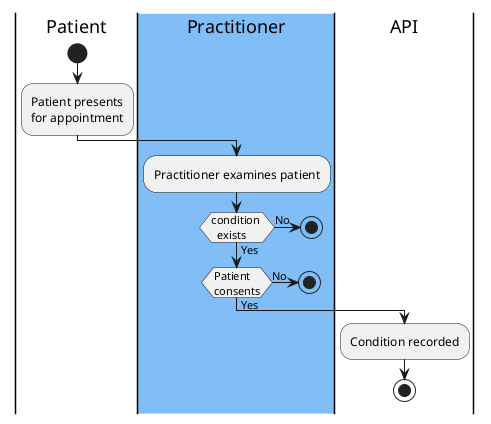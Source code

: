 @startuml

|Patient|
start
:Patient presents 
for appointment;
|#81BEF7|Practitioner|
:Practitioner examines patient;
if (condition 
  exists) then (Yes)
if (Patient 
consents) then (Yes)
|API|
:Condition recorded;
stop
else (No)
|#81BEF7|Practitioner|
stop
endif
else (No)
|#81BEF7|Practitioner|
stop
endif

@enduml